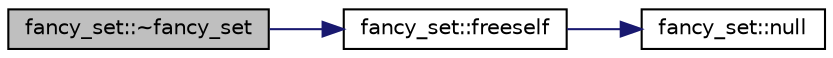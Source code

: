 digraph "fancy_set::~fancy_set"
{
  edge [fontname="Helvetica",fontsize="10",labelfontname="Helvetica",labelfontsize="10"];
  node [fontname="Helvetica",fontsize="10",shape=record];
  rankdir="LR";
  Node3 [label="fancy_set::~fancy_set",height=0.2,width=0.4,color="black", fillcolor="grey75", style="filled", fontcolor="black"];
  Node3 -> Node4 [color="midnightblue",fontsize="10",style="solid",fontname="Helvetica"];
  Node4 [label="fancy_set::freeself",height=0.2,width=0.4,color="black", fillcolor="white", style="filled",URL="$d5/da4/classfancy__set.html#a3de25ec1378ce4a9e6a8c10413c1d1d3"];
  Node4 -> Node5 [color="midnightblue",fontsize="10",style="solid",fontname="Helvetica"];
  Node5 [label="fancy_set::null",height=0.2,width=0.4,color="black", fillcolor="white", style="filled",URL="$d5/da4/classfancy__set.html#aff1fda2965c81d7e7429d3857b4b7779"];
}
